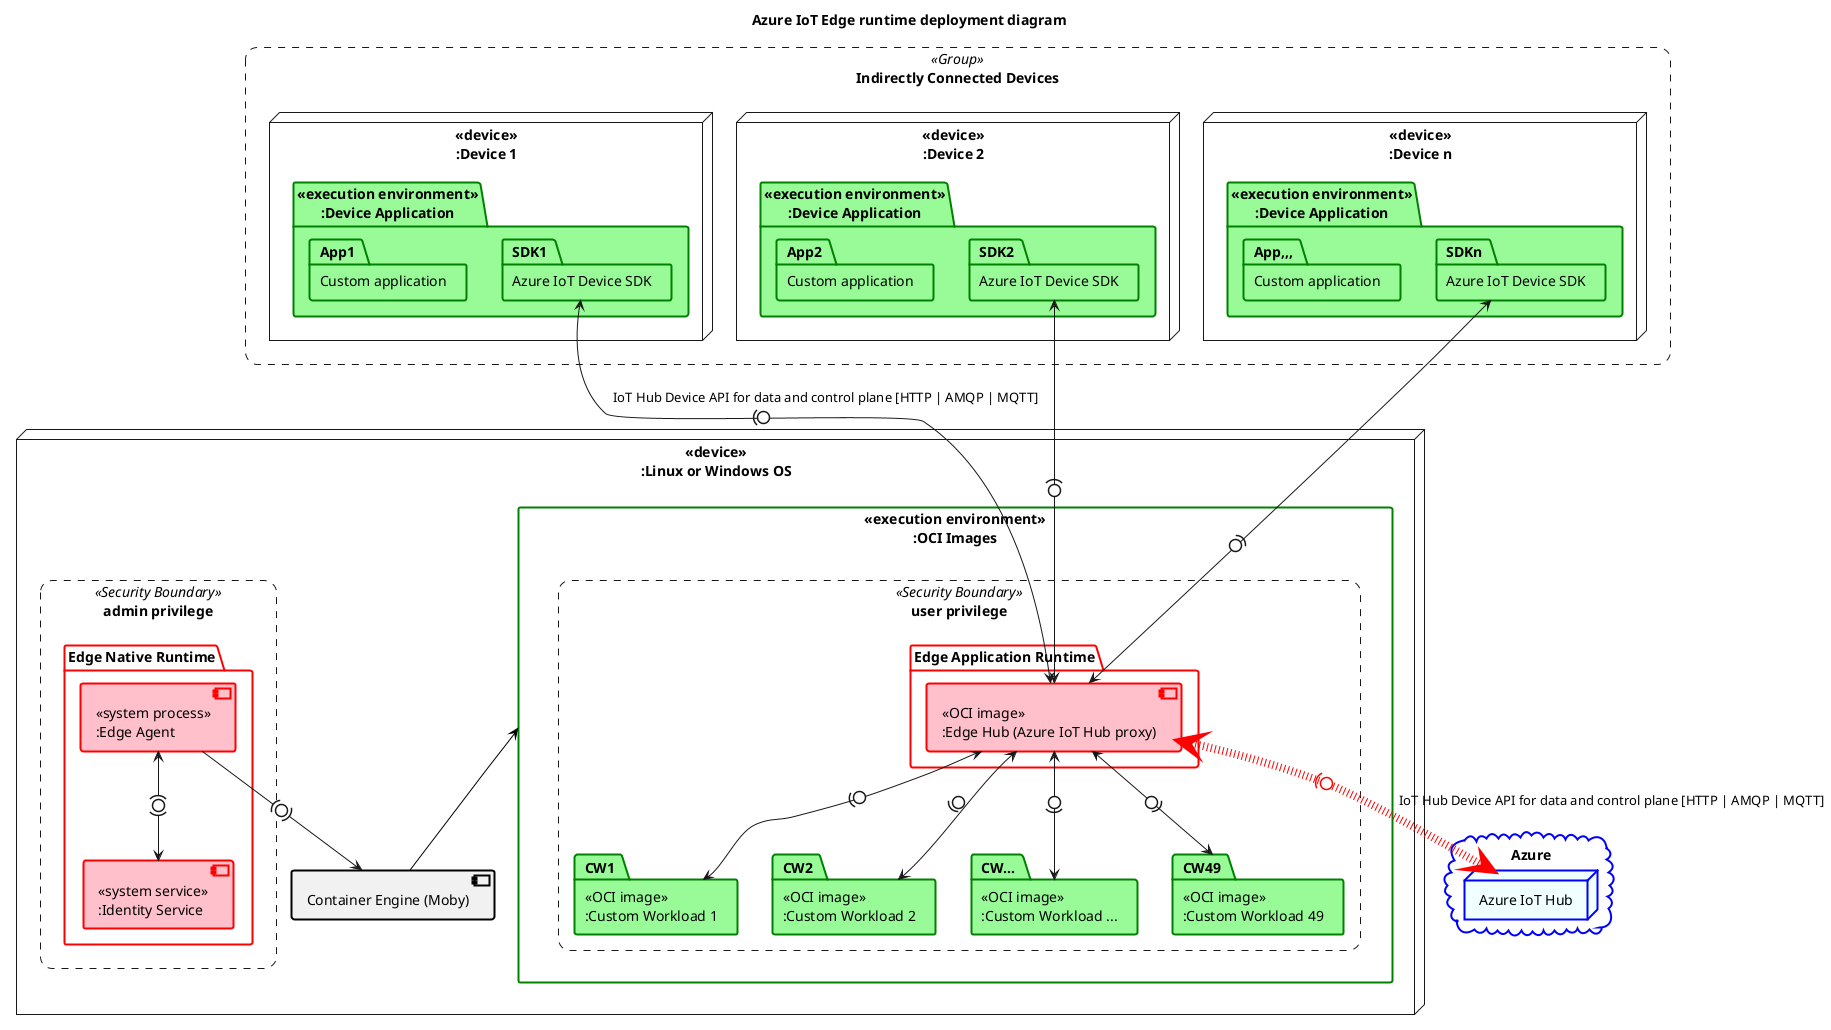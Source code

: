 @startuml

skinparam rectangle {
    roundCorner<<Security Boundary>> 25
	LineThickness<<Security Boundary>> 1
	LineColor<<Security Boundary>> black
	
    roundCorner<<Group>> 25
	LineThickness<<Group>> 1
	LineColor<<Group>> blue
}

title Azure IoT Edge runtime deployment diagram

cloud Azure #line:blue;line.bold;text:black { 
	node "Azure IoT Hub" as IoTHub #azure;line:blue;line.bold;text:black {
	}
}

node "<<device>>\n:Linux or Windows OS" as host {
  
	rectangle "<<execution environment>>\n:OCI Images" as OCI #line:green;line.bold;text:black { 
	
		rectangle "[user privilege]" <<Security Boundary>> #line.dashed {
			package "<<OCI image>>\n:Custom Workload 1" as CW1 #palegreen;line:green;line.bold;text:black
			package "<<OCI image>>\n:Custom Workload 2" as CW2 #palegreen;line:green;line.bold;text:black
			package "<<OCI image>>\n:Custom Workload ..." as CW... #palegreen;line:green;line.bold;text:black
			package "<<OCI image>>\n:Custom Workload 49" as CW49 #palegreen;line:green;line.bold;text:black
	
			package "Edge Application Runtime" #line:red;line.bold;text:black {
				component "<<OCI image>>\n:Edge Hub (Azure IoT Hub proxy)" as EdgeHub #pink;line:red;line.bold;text:black {  
				}
			}
		}
	}
	
	rectangle "[admin privilege]" <<Security Boundary>> #line.dashed  {
		package "Edge Native Runtime" #line:red;line.bold;text:black {
			component "<<system service>>\n:Identity Service" as EdgeD #pink;line:red;line.bold;text:black { 
			}  
			component "<<system process>>\n:Edge Agent" as EdgeAgent #pink;line:red;line.bold;text:black { 
			}
		}
	}
	
	component "Container Engine (Moby)" as ContainerEngine #line:black;line.bold;text:black {
	}
}

rectangle "Indirectly Connected Devices" as Devices <<Group>> #line.dashed {

	
	node "<<device>>\n:Device 1" as Client1 {
		package "<<execution environment>>\n:Device Application" as DeviceApp1 #palegreen;line:green;line.bold;text:black {
			package "Azure IoT Device SDK" as SDK1 #palegreen;line:green;line.bold;text:black {
			}
			package "Custom application" as App1 #palegreen;line:green;line.bold;text:black {
			}
		}
	}

	node "<<device>>\n:Device 2" as Client2 {
		package "<<execution environment>>\n:Device Application" as DeviceApp2 #palegreen;line:green;line.bold;text:black {
			package "Azure IoT Device SDK" as SDK2 #palegreen;line:green;line.bold;text:black {
			}
			package "Custom application" as App2 #palegreen;line:green;line.bold;text:black {
			}
		}
	}

	node "<<device>>\n:Device n" as Clientn {
		package "<<execution environment>>\n:Device Application" as DeviceAppn #palegreen;line:green;line.bold;text:black {
			package "Azure IoT Device SDK" as SDKn #palegreen;line:green;line.bold;text:black {
			}
			package "Custom application" as App,,, #palegreen;line:green;line.bold;text:black {
			}
		}
	}
}


EdgeHub <.[#red,dotted,thickness=8]do(0.> IoTHub : IoT Hub Device API for data and control plane [HTTP | AMQP | MQTT]

SDK1 <-do(0-> EdgeHub : IoT Hub Device API for data and control plane [HTTP | AMQP | MQTT]
SDKn <-do(0-> EdgeHub
SDK2 <-do(0-> EdgeHub 

CW1 <-up(0-> EdgeHub
CW2 <-up(0-> EdgeHub
CW... <-up(0-> EdgeHub
CW49 <-up(0-> EdgeHub

EdgeAgent <-(0)-> EdgeD
EdgeAgent -(0)-> ContainerEngine

ContainerEngine -[#black]up-> OCI 
@enduml
